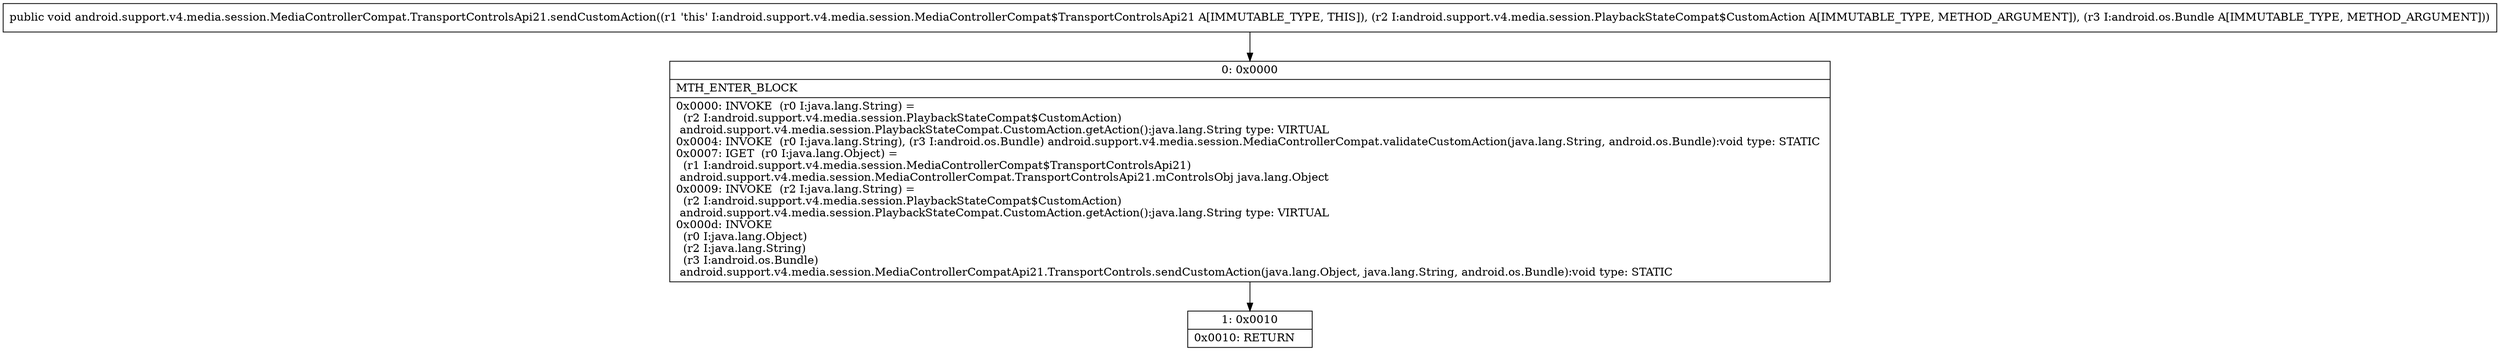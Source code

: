 digraph "CFG forandroid.support.v4.media.session.MediaControllerCompat.TransportControlsApi21.sendCustomAction(Landroid\/support\/v4\/media\/session\/PlaybackStateCompat$CustomAction;Landroid\/os\/Bundle;)V" {
Node_0 [shape=record,label="{0\:\ 0x0000|MTH_ENTER_BLOCK\l|0x0000: INVOKE  (r0 I:java.lang.String) = \l  (r2 I:android.support.v4.media.session.PlaybackStateCompat$CustomAction)\l android.support.v4.media.session.PlaybackStateCompat.CustomAction.getAction():java.lang.String type: VIRTUAL \l0x0004: INVOKE  (r0 I:java.lang.String), (r3 I:android.os.Bundle) android.support.v4.media.session.MediaControllerCompat.validateCustomAction(java.lang.String, android.os.Bundle):void type: STATIC \l0x0007: IGET  (r0 I:java.lang.Object) = \l  (r1 I:android.support.v4.media.session.MediaControllerCompat$TransportControlsApi21)\l android.support.v4.media.session.MediaControllerCompat.TransportControlsApi21.mControlsObj java.lang.Object \l0x0009: INVOKE  (r2 I:java.lang.String) = \l  (r2 I:android.support.v4.media.session.PlaybackStateCompat$CustomAction)\l android.support.v4.media.session.PlaybackStateCompat.CustomAction.getAction():java.lang.String type: VIRTUAL \l0x000d: INVOKE  \l  (r0 I:java.lang.Object)\l  (r2 I:java.lang.String)\l  (r3 I:android.os.Bundle)\l android.support.v4.media.session.MediaControllerCompatApi21.TransportControls.sendCustomAction(java.lang.Object, java.lang.String, android.os.Bundle):void type: STATIC \l}"];
Node_1 [shape=record,label="{1\:\ 0x0010|0x0010: RETURN   \l}"];
MethodNode[shape=record,label="{public void android.support.v4.media.session.MediaControllerCompat.TransportControlsApi21.sendCustomAction((r1 'this' I:android.support.v4.media.session.MediaControllerCompat$TransportControlsApi21 A[IMMUTABLE_TYPE, THIS]), (r2 I:android.support.v4.media.session.PlaybackStateCompat$CustomAction A[IMMUTABLE_TYPE, METHOD_ARGUMENT]), (r3 I:android.os.Bundle A[IMMUTABLE_TYPE, METHOD_ARGUMENT])) }"];
MethodNode -> Node_0;
Node_0 -> Node_1;
}

